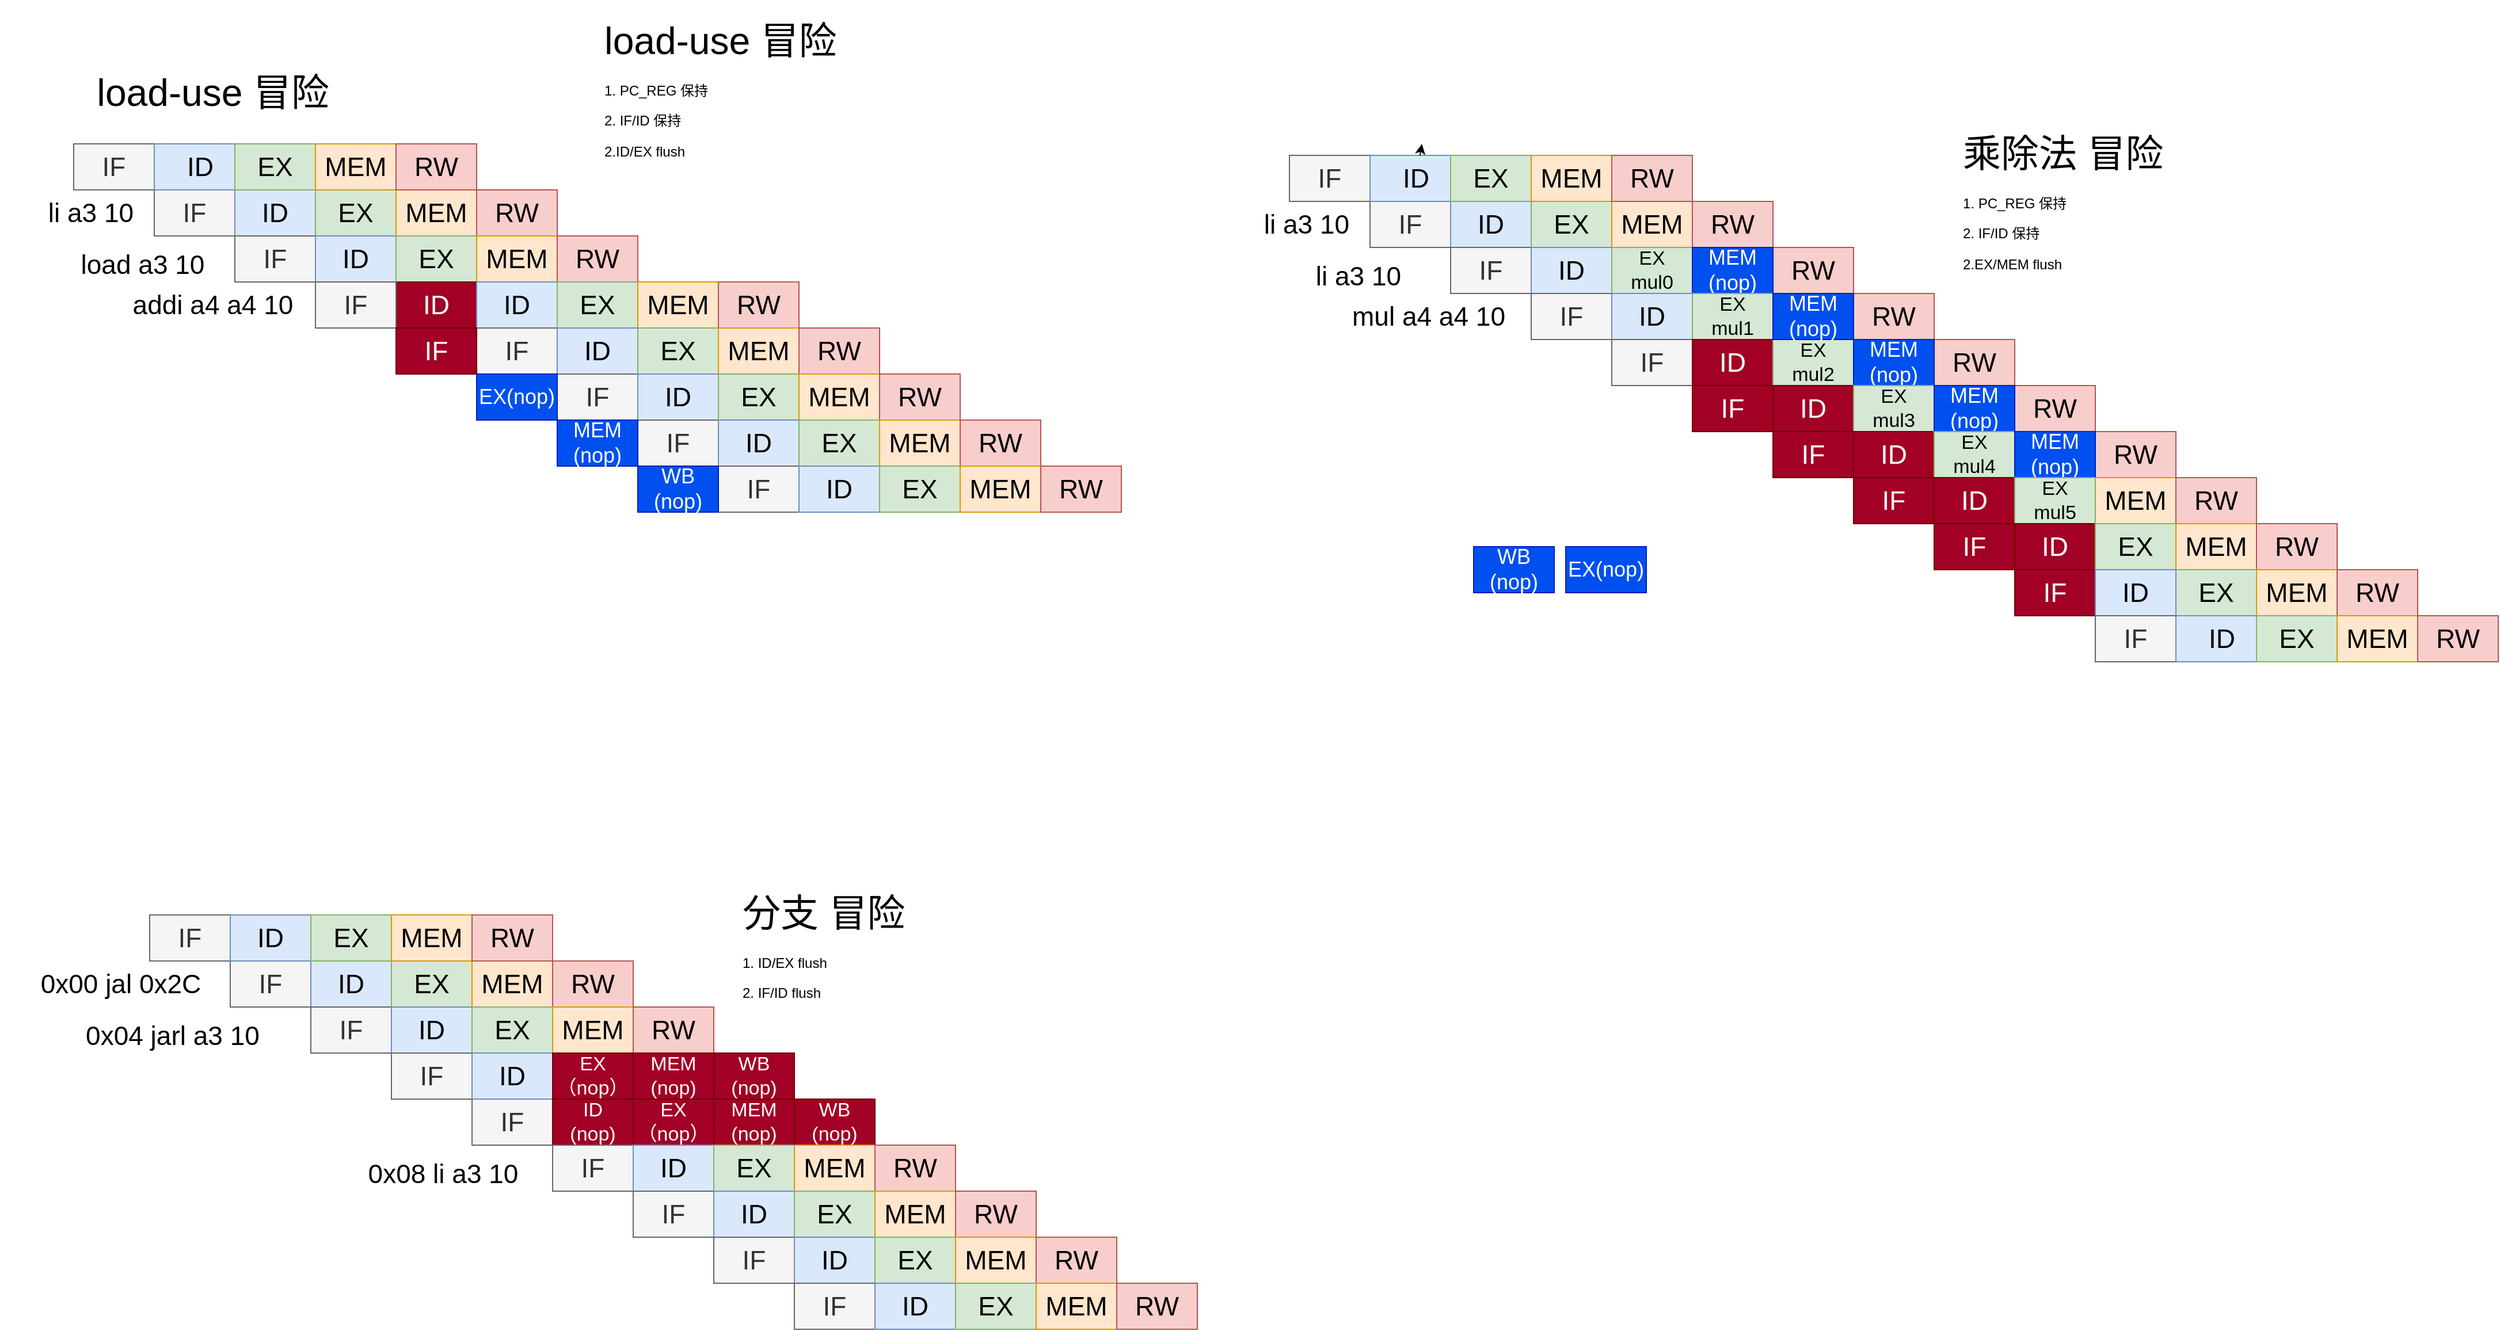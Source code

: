 <mxfile>
    <diagram id="5qtFEe8_QqCSafaba-3f" name="第 1 页">
        <mxGraphModel dx="2449" dy="1829" grid="1" gridSize="10" guides="1" tooltips="1" connect="1" arrows="1" fold="1" page="1" pageScale="1" pageWidth="827" pageHeight="1169" math="0" shadow="0">
            <root>
                <mxCell id="0"/>
                <mxCell id="1" parent="0"/>
                <mxCell id="33" value="" style="group" parent="1" vertex="1" connectable="0">
                    <mxGeometry x="114" y="-200" width="350" height="40" as="geometry"/>
                </mxCell>
                <mxCell id="28" value="IF" style="whiteSpace=wrap;html=1;align=center;fontSize=23;fillColor=#f5f5f5;fontColor=#333333;strokeColor=#666666;" parent="33" vertex="1">
                    <mxGeometry width="70" height="40" as="geometry"/>
                </mxCell>
                <mxCell id="29" value="ID" style="whiteSpace=wrap;html=1;align=center;fontSize=23;fillColor=#dae8fc;strokeColor=#6c8ebf;" parent="33" vertex="1">
                    <mxGeometry x="70" width="70" height="40" as="geometry"/>
                </mxCell>
                <mxCell id="30" value="EX" style="whiteSpace=wrap;html=1;align=center;fontSize=23;fillColor=#d5e8d4;strokeColor=#82b366;" parent="33" vertex="1">
                    <mxGeometry x="140" width="70" height="40" as="geometry"/>
                </mxCell>
                <mxCell id="31" value="MEM" style="whiteSpace=wrap;html=1;align=center;fontSize=23;fillColor=#ffe6cc;strokeColor=#d79b00;" parent="33" vertex="1">
                    <mxGeometry x="210" width="70" height="40" as="geometry"/>
                </mxCell>
                <mxCell id="32" value="RW" style="whiteSpace=wrap;html=1;align=center;fontSize=23;fillColor=#f8cecc;strokeColor=#b85450;" parent="33" vertex="1">
                    <mxGeometry x="280" width="70" height="40" as="geometry"/>
                </mxCell>
                <mxCell id="36" value="" style="group" parent="1" vertex="1" connectable="0">
                    <mxGeometry x="184" y="-160" width="350" height="40" as="geometry"/>
                </mxCell>
                <mxCell id="37" value="IF" style="whiteSpace=wrap;html=1;align=center;fontSize=23;fillColor=#f5f5f5;fontColor=#333333;strokeColor=#666666;" parent="36" vertex="1">
                    <mxGeometry width="70" height="40" as="geometry"/>
                </mxCell>
                <mxCell id="38" value="ID" style="whiteSpace=wrap;html=1;align=center;fontSize=23;fillColor=#dae8fc;strokeColor=#6c8ebf;" parent="36" vertex="1">
                    <mxGeometry x="70" width="70" height="40" as="geometry"/>
                </mxCell>
                <mxCell id="39" value="EX" style="whiteSpace=wrap;html=1;align=center;fontSize=23;fillColor=#d5e8d4;strokeColor=#82b366;" parent="36" vertex="1">
                    <mxGeometry x="140" width="70" height="40" as="geometry"/>
                </mxCell>
                <mxCell id="40" value="MEM" style="whiteSpace=wrap;html=1;align=center;fontSize=23;fillColor=#ffe6cc;strokeColor=#d79b00;" parent="36" vertex="1">
                    <mxGeometry x="210" width="70" height="40" as="geometry"/>
                </mxCell>
                <mxCell id="41" value="RW" style="whiteSpace=wrap;html=1;align=center;fontSize=23;fillColor=#f8cecc;strokeColor=#b85450;" parent="36" vertex="1">
                    <mxGeometry x="280" width="70" height="40" as="geometry"/>
                </mxCell>
                <mxCell id="60" value="" style="group" parent="1" vertex="1" connectable="0">
                    <mxGeometry x="44" y="-240" width="350" height="40" as="geometry"/>
                </mxCell>
                <mxCell id="61" value="IF" style="whiteSpace=wrap;html=1;align=center;fontSize=23;fillColor=#f5f5f5;fontColor=#333333;strokeColor=#666666;" parent="60" vertex="1">
                    <mxGeometry width="70" height="40" as="geometry"/>
                </mxCell>
                <mxCell id="62" value="ID" style="whiteSpace=wrap;html=1;align=center;fontSize=23;fillColor=#dae8fc;strokeColor=#6c8ebf;" parent="60" vertex="1">
                    <mxGeometry x="70" width="80" height="40" as="geometry"/>
                </mxCell>
                <mxCell id="63" value="EX" style="whiteSpace=wrap;html=1;align=center;fontSize=23;fillColor=#d5e8d4;strokeColor=#82b366;" parent="60" vertex="1">
                    <mxGeometry x="140" width="70" height="40" as="geometry"/>
                </mxCell>
                <mxCell id="64" value="MEM" style="whiteSpace=wrap;html=1;align=center;fontSize=23;fillColor=#ffe6cc;strokeColor=#d79b00;" parent="60" vertex="1">
                    <mxGeometry x="210" width="70" height="40" as="geometry"/>
                </mxCell>
                <mxCell id="65" value="RW" style="whiteSpace=wrap;html=1;align=center;fontSize=23;fillColor=#f8cecc;strokeColor=#b85450;" parent="60" vertex="1">
                    <mxGeometry x="280" width="70" height="40" as="geometry"/>
                </mxCell>
                <mxCell id="67" value="li a3 10" style="text;html=1;strokeColor=none;fillColor=none;align=center;verticalAlign=middle;whiteSpace=wrap;rounded=0;fontSize=23;" parent="1" vertex="1">
                    <mxGeometry x="14" y="-195" width="90" height="30" as="geometry"/>
                </mxCell>
                <mxCell id="71" value="load a3 10" style="text;html=1;strokeColor=none;fillColor=none;align=center;verticalAlign=middle;whiteSpace=wrap;rounded=0;fontSize=23;" parent="1" vertex="1">
                    <mxGeometry x="44" y="-150" width="120" height="30" as="geometry"/>
                </mxCell>
                <mxCell id="78" value="ID" style="whiteSpace=wrap;html=1;align=center;fontSize=23;fillColor=#a20025;fontColor=#ffffff;strokeColor=#6F0000;" parent="1" vertex="1">
                    <mxGeometry x="324" y="-120" width="70" height="40" as="geometry"/>
                </mxCell>
                <mxCell id="43" value="IF" style="whiteSpace=wrap;html=1;align=center;fontSize=23;fillColor=#f5f5f5;fontColor=#333333;strokeColor=#666666;" parent="1" vertex="1">
                    <mxGeometry x="254" y="-120" width="70" height="40" as="geometry"/>
                </mxCell>
                <mxCell id="44" value="ID" style="whiteSpace=wrap;html=1;align=center;fontSize=23;fillColor=#dae8fc;strokeColor=#6c8ebf;" parent="1" vertex="1">
                    <mxGeometry x="394" y="-120" width="70" height="40" as="geometry"/>
                </mxCell>
                <mxCell id="45" value="EX" style="whiteSpace=wrap;html=1;align=center;fontSize=23;fillColor=#d5e8d4;strokeColor=#82b366;" parent="1" vertex="1">
                    <mxGeometry x="464" y="-120" width="70" height="40" as="geometry"/>
                </mxCell>
                <mxCell id="46" value="MEM" style="whiteSpace=wrap;html=1;align=center;fontSize=23;fillColor=#ffe6cc;strokeColor=#d79b00;" parent="1" vertex="1">
                    <mxGeometry x="534" y="-120" width="70" height="40" as="geometry"/>
                </mxCell>
                <mxCell id="47" value="RW" style="whiteSpace=wrap;html=1;align=center;fontSize=23;fillColor=#f8cecc;strokeColor=#b85450;" parent="1" vertex="1">
                    <mxGeometry x="604" y="-120" width="70" height="40" as="geometry"/>
                </mxCell>
                <mxCell id="83" value="" style="group" parent="1" vertex="1" connectable="0">
                    <mxGeometry x="180" y="470" width="350" height="40" as="geometry"/>
                </mxCell>
                <mxCell id="84" value="IF" style="whiteSpace=wrap;html=1;align=center;fontSize=23;fillColor=#f5f5f5;fontColor=#333333;strokeColor=#666666;" parent="83" vertex="1">
                    <mxGeometry width="70" height="40" as="geometry"/>
                </mxCell>
                <mxCell id="85" value="ID" style="whiteSpace=wrap;html=1;align=center;fontSize=23;fillColor=#dae8fc;strokeColor=#6c8ebf;" parent="83" vertex="1">
                    <mxGeometry x="70" width="70" height="40" as="geometry"/>
                </mxCell>
                <mxCell id="86" value="EX" style="whiteSpace=wrap;html=1;align=center;fontSize=23;fillColor=#d5e8d4;strokeColor=#82b366;" parent="83" vertex="1">
                    <mxGeometry x="140" width="70" height="40" as="geometry"/>
                </mxCell>
                <mxCell id="87" value="MEM" style="whiteSpace=wrap;html=1;align=center;fontSize=23;fillColor=#ffe6cc;strokeColor=#d79b00;" parent="83" vertex="1">
                    <mxGeometry x="210" width="70" height="40" as="geometry"/>
                </mxCell>
                <mxCell id="88" value="RW" style="whiteSpace=wrap;html=1;align=center;fontSize=23;fillColor=#f8cecc;strokeColor=#b85450;" parent="83" vertex="1">
                    <mxGeometry x="280" width="70" height="40" as="geometry"/>
                </mxCell>
                <mxCell id="89" value="0x00 jal 0x2C" style="text;html=1;strokeColor=none;fillColor=none;align=center;verticalAlign=middle;whiteSpace=wrap;rounded=0;fontSize=23;" parent="1" vertex="1">
                    <mxGeometry x="-20" y="475" width="210" height="30" as="geometry"/>
                </mxCell>
                <mxCell id="90" value="0x04 jarl a3 10" style="text;html=1;strokeColor=none;fillColor=none;align=center;verticalAlign=middle;whiteSpace=wrap;rounded=0;fontSize=23;" parent="1" vertex="1">
                    <mxGeometry x="40" y="520" width="180" height="30" as="geometry"/>
                </mxCell>
                <mxCell id="91" value="" style="group" parent="1" vertex="1" connectable="0">
                    <mxGeometry x="250" y="510" width="350" height="40" as="geometry"/>
                </mxCell>
                <mxCell id="92" value="IF" style="whiteSpace=wrap;html=1;align=center;fontSize=23;fillColor=#f5f5f5;fontColor=#333333;strokeColor=#666666;" parent="91" vertex="1">
                    <mxGeometry width="70" height="40" as="geometry"/>
                </mxCell>
                <mxCell id="93" value="ID" style="whiteSpace=wrap;html=1;align=center;fontSize=23;fillColor=#dae8fc;strokeColor=#6c8ebf;" parent="91" vertex="1">
                    <mxGeometry x="70" width="70" height="40" as="geometry"/>
                </mxCell>
                <mxCell id="94" value="EX" style="whiteSpace=wrap;html=1;align=center;fontSize=23;fillColor=#d5e8d4;strokeColor=#82b366;" parent="91" vertex="1">
                    <mxGeometry x="140" width="70" height="40" as="geometry"/>
                </mxCell>
                <mxCell id="95" value="MEM" style="whiteSpace=wrap;html=1;align=center;fontSize=23;fillColor=#ffe6cc;strokeColor=#d79b00;" parent="91" vertex="1">
                    <mxGeometry x="210" width="70" height="40" as="geometry"/>
                </mxCell>
                <mxCell id="96" value="RW" style="whiteSpace=wrap;html=1;align=center;fontSize=23;fillColor=#f8cecc;strokeColor=#b85450;" parent="91" vertex="1">
                    <mxGeometry x="280" width="70" height="40" as="geometry"/>
                </mxCell>
                <mxCell id="98" value="" style="group" parent="1" vertex="1" connectable="0">
                    <mxGeometry x="390" y="590" width="350" height="40" as="geometry"/>
                </mxCell>
                <mxCell id="99" value="IF" style="whiteSpace=wrap;html=1;align=center;fontSize=23;fillColor=#f5f5f5;fontColor=#333333;strokeColor=#666666;" parent="98" vertex="1">
                    <mxGeometry width="70" height="40" as="geometry"/>
                </mxCell>
                <mxCell id="134" value="ID&lt;br style=&quot;font-size: 17px;&quot;&gt;(nop)" style="whiteSpace=wrap;html=1;align=center;fontSize=17;fillColor=#a20025;fontColor=#ffffff;strokeColor=#6F0000;" parent="98" vertex="1">
                    <mxGeometry x="70" width="70" height="40" as="geometry"/>
                </mxCell>
                <mxCell id="180" value="EX&lt;br style=&quot;font-size: 17px;&quot;&gt;（nop）" style="whiteSpace=wrap;html=1;align=center;fontSize=17;fillColor=#a20025;fontColor=#ffffff;strokeColor=#6F0000;" parent="98" vertex="1">
                    <mxGeometry x="140" width="70" height="40" as="geometry"/>
                </mxCell>
                <mxCell id="181" value="MEM&lt;br style=&quot;font-size: 17px;&quot;&gt;(nop)" style="whiteSpace=wrap;html=1;align=center;fontSize=17;fillColor=#a20025;fontColor=#ffffff;strokeColor=#6F0000;" parent="98" vertex="1">
                    <mxGeometry x="210" width="70" height="40" as="geometry"/>
                </mxCell>
                <mxCell id="182" value="WB&lt;br style=&quot;font-size: 17px;&quot;&gt;(nop)" style="whiteSpace=wrap;html=1;align=center;fontSize=17;fillColor=#a20025;fontColor=#ffffff;strokeColor=#6F0000;" parent="98" vertex="1">
                    <mxGeometry x="280" width="70" height="40" as="geometry"/>
                </mxCell>
                <mxCell id="104" value="0x08 li a3 10" style="text;html=1;strokeColor=none;fillColor=none;align=center;verticalAlign=middle;whiteSpace=wrap;rounded=0;fontSize=23;" parent="1" vertex="1">
                    <mxGeometry x="290" y="640" width="150" height="30" as="geometry"/>
                </mxCell>
                <mxCell id="105" value="" style="group;fontSize=11;" parent="1" vertex="1" connectable="0">
                    <mxGeometry x="320" y="550" width="350" height="40" as="geometry"/>
                </mxCell>
                <mxCell id="106" value="IF" style="whiteSpace=wrap;html=1;align=center;fontSize=23;fillColor=#f5f5f5;fontColor=#333333;strokeColor=#666666;" parent="105" vertex="1">
                    <mxGeometry width="70" height="40" as="geometry"/>
                </mxCell>
                <mxCell id="107" value="ID" style="whiteSpace=wrap;html=1;align=center;fontSize=23;fillColor=#dae8fc;strokeColor=#6c8ebf;" parent="105" vertex="1">
                    <mxGeometry x="70" width="70" height="40" as="geometry"/>
                </mxCell>
                <mxCell id="81" value="EX&lt;br style=&quot;font-size: 17px;&quot;&gt;（nop）" style="whiteSpace=wrap;html=1;align=center;fontSize=17;fillColor=#a20025;fontColor=#ffffff;strokeColor=#6F0000;" parent="105" vertex="1">
                    <mxGeometry x="140" width="70" height="40" as="geometry"/>
                </mxCell>
                <mxCell id="140" value="MEM&lt;br style=&quot;font-size: 17px;&quot;&gt;(nop)" style="whiteSpace=wrap;html=1;align=center;fontSize=17;fillColor=#a20025;fontColor=#ffffff;strokeColor=#6F0000;" parent="105" vertex="1">
                    <mxGeometry x="210" width="70" height="40" as="geometry"/>
                </mxCell>
                <mxCell id="141" value="WB&lt;br style=&quot;font-size: 17px;&quot;&gt;(nop)" style="whiteSpace=wrap;html=1;align=center;fontSize=17;fillColor=#a20025;fontColor=#ffffff;strokeColor=#6F0000;" parent="105" vertex="1">
                    <mxGeometry x="280" width="70" height="40" as="geometry"/>
                </mxCell>
                <mxCell id="112" value="" style="group" parent="1" vertex="1" connectable="0">
                    <mxGeometry x="460" y="630" width="350" height="40" as="geometry"/>
                </mxCell>
                <mxCell id="113" value="IF" style="whiteSpace=wrap;html=1;align=center;fontSize=23;fillColor=#f5f5f5;fontColor=#333333;strokeColor=#666666;" parent="112" vertex="1">
                    <mxGeometry width="70" height="40" as="geometry"/>
                </mxCell>
                <mxCell id="114" value="ID" style="whiteSpace=wrap;html=1;align=center;fontSize=23;fillColor=#dae8fc;strokeColor=#6c8ebf;" parent="112" vertex="1">
                    <mxGeometry x="70" width="70" height="40" as="geometry"/>
                </mxCell>
                <mxCell id="115" value="EX" style="whiteSpace=wrap;html=1;align=center;fontSize=23;fillColor=#d5e8d4;strokeColor=#82b366;" parent="112" vertex="1">
                    <mxGeometry x="140" width="70" height="40" as="geometry"/>
                </mxCell>
                <mxCell id="116" value="MEM" style="whiteSpace=wrap;html=1;align=center;fontSize=23;fillColor=#ffe6cc;strokeColor=#d79b00;" parent="112" vertex="1">
                    <mxGeometry x="210" width="70" height="40" as="geometry"/>
                </mxCell>
                <mxCell id="117" value="RW" style="whiteSpace=wrap;html=1;align=center;fontSize=23;fillColor=#f8cecc;strokeColor=#b85450;" parent="112" vertex="1">
                    <mxGeometry x="280" width="70" height="40" as="geometry"/>
                </mxCell>
                <mxCell id="118" value="" style="group" parent="1" vertex="1" connectable="0">
                    <mxGeometry x="530" y="670" width="350" height="40" as="geometry"/>
                </mxCell>
                <mxCell id="119" value="IF" style="whiteSpace=wrap;html=1;align=center;fontSize=23;fillColor=#f5f5f5;fontColor=#333333;strokeColor=#666666;" parent="118" vertex="1">
                    <mxGeometry width="70" height="40" as="geometry"/>
                </mxCell>
                <mxCell id="120" value="ID" style="whiteSpace=wrap;html=1;align=center;fontSize=23;fillColor=#dae8fc;strokeColor=#6c8ebf;" parent="118" vertex="1">
                    <mxGeometry x="70" width="70" height="40" as="geometry"/>
                </mxCell>
                <mxCell id="121" value="EX" style="whiteSpace=wrap;html=1;align=center;fontSize=23;fillColor=#d5e8d4;strokeColor=#82b366;" parent="118" vertex="1">
                    <mxGeometry x="140" width="70" height="40" as="geometry"/>
                </mxCell>
                <mxCell id="122" value="MEM" style="whiteSpace=wrap;html=1;align=center;fontSize=23;fillColor=#ffe6cc;strokeColor=#d79b00;" parent="118" vertex="1">
                    <mxGeometry x="210" width="70" height="40" as="geometry"/>
                </mxCell>
                <mxCell id="123" value="RW" style="whiteSpace=wrap;html=1;align=center;fontSize=23;fillColor=#f8cecc;strokeColor=#b85450;" parent="118" vertex="1">
                    <mxGeometry x="280" width="70" height="40" as="geometry"/>
                </mxCell>
                <mxCell id="128" value="" style="group" parent="1" vertex="1" connectable="0">
                    <mxGeometry x="110" y="430" width="350" height="40" as="geometry"/>
                </mxCell>
                <mxCell id="129" value="IF" style="whiteSpace=wrap;html=1;align=center;fontSize=23;fillColor=#f5f5f5;fontColor=#333333;strokeColor=#666666;" parent="128" vertex="1">
                    <mxGeometry width="70" height="40" as="geometry"/>
                </mxCell>
                <mxCell id="130" value="ID" style="whiteSpace=wrap;html=1;align=center;fontSize=23;fillColor=#dae8fc;strokeColor=#6c8ebf;" parent="128" vertex="1">
                    <mxGeometry x="70" width="70" height="40" as="geometry"/>
                </mxCell>
                <mxCell id="131" value="EX" style="whiteSpace=wrap;html=1;align=center;fontSize=23;fillColor=#d5e8d4;strokeColor=#82b366;" parent="128" vertex="1">
                    <mxGeometry x="140" width="70" height="40" as="geometry"/>
                </mxCell>
                <mxCell id="132" value="MEM" style="whiteSpace=wrap;html=1;align=center;fontSize=23;fillColor=#ffe6cc;strokeColor=#d79b00;" parent="128" vertex="1">
                    <mxGeometry x="210" width="70" height="40" as="geometry"/>
                </mxCell>
                <mxCell id="133" value="RW" style="whiteSpace=wrap;html=1;align=center;fontSize=23;fillColor=#f8cecc;strokeColor=#b85450;" parent="128" vertex="1">
                    <mxGeometry x="280" width="70" height="40" as="geometry"/>
                </mxCell>
                <mxCell id="145" value="" style="group;fillColor=#a20025;fontColor=#ffffff;strokeColor=#6F0000;" parent="1" vertex="1" connectable="0">
                    <mxGeometry x="394" y="-80" width="350" height="40" as="geometry"/>
                </mxCell>
                <mxCell id="146" value="IF" style="whiteSpace=wrap;html=1;align=center;fontSize=23;fillColor=#f5f5f5;fontColor=#333333;strokeColor=#666666;" parent="145" vertex="1">
                    <mxGeometry width="70" height="40" as="geometry"/>
                </mxCell>
                <mxCell id="147" value="ID" style="whiteSpace=wrap;html=1;align=center;fontSize=23;fillColor=#dae8fc;strokeColor=#6c8ebf;" parent="145" vertex="1">
                    <mxGeometry x="70" width="70" height="40" as="geometry"/>
                </mxCell>
                <mxCell id="148" value="EX" style="whiteSpace=wrap;html=1;align=center;fontSize=23;fillColor=#d5e8d4;strokeColor=#82b366;" parent="145" vertex="1">
                    <mxGeometry x="140" width="70" height="40" as="geometry"/>
                </mxCell>
                <mxCell id="149" value="MEM" style="whiteSpace=wrap;html=1;align=center;fontSize=23;fillColor=#ffe6cc;strokeColor=#d79b00;" parent="145" vertex="1">
                    <mxGeometry x="210" width="70" height="40" as="geometry"/>
                </mxCell>
                <mxCell id="150" value="RW" style="whiteSpace=wrap;html=1;align=center;fontSize=23;fillColor=#f8cecc;strokeColor=#b85450;" parent="145" vertex="1">
                    <mxGeometry x="280" width="70" height="40" as="geometry"/>
                </mxCell>
                <mxCell id="152" value="IF" style="whiteSpace=wrap;html=1;align=center;fontSize=23;fillColor=#a20025;fontColor=#ffffff;strokeColor=#6F0000;" parent="1" vertex="1">
                    <mxGeometry x="324" y="-80" width="70" height="40" as="geometry"/>
                </mxCell>
                <mxCell id="154" value="" style="group" parent="1" vertex="1" connectable="0">
                    <mxGeometry x="464" y="-40" width="350" height="40" as="geometry"/>
                </mxCell>
                <mxCell id="155" value="IF" style="whiteSpace=wrap;html=1;align=center;fontSize=23;fillColor=#f5f5f5;fontColor=#333333;strokeColor=#666666;" parent="154" vertex="1">
                    <mxGeometry width="70" height="40" as="geometry"/>
                </mxCell>
                <mxCell id="156" value="ID" style="whiteSpace=wrap;html=1;align=center;fontSize=23;fillColor=#dae8fc;strokeColor=#6c8ebf;" parent="154" vertex="1">
                    <mxGeometry x="70" width="70" height="40" as="geometry"/>
                </mxCell>
                <mxCell id="157" value="EX" style="whiteSpace=wrap;html=1;align=center;fontSize=23;fillColor=#d5e8d4;strokeColor=#82b366;" parent="154" vertex="1">
                    <mxGeometry x="140" width="70" height="40" as="geometry"/>
                </mxCell>
                <mxCell id="158" value="MEM" style="whiteSpace=wrap;html=1;align=center;fontSize=23;fillColor=#ffe6cc;strokeColor=#d79b00;" parent="154" vertex="1">
                    <mxGeometry x="210" width="70" height="40" as="geometry"/>
                </mxCell>
                <mxCell id="159" value="RW" style="whiteSpace=wrap;html=1;align=center;fontSize=23;fillColor=#f8cecc;strokeColor=#b85450;" parent="154" vertex="1">
                    <mxGeometry x="280" width="70" height="40" as="geometry"/>
                </mxCell>
                <mxCell id="160" value="EX(nop)" style="whiteSpace=wrap;html=1;align=center;fontSize=18;fillColor=#0050ef;strokeColor=#001DBC;fontColor=#ffffff;" parent="1" vertex="1">
                    <mxGeometry x="394" y="-40" width="70" height="40" as="geometry"/>
                </mxCell>
                <mxCell id="163" value="" style="group" parent="1" vertex="1" connectable="0">
                    <mxGeometry x="534" width="350" height="40" as="geometry"/>
                </mxCell>
                <mxCell id="164" value="IF" style="whiteSpace=wrap;html=1;align=center;fontSize=23;fillColor=#f5f5f5;fontColor=#333333;strokeColor=#666666;" parent="163" vertex="1">
                    <mxGeometry width="70" height="40" as="geometry"/>
                </mxCell>
                <mxCell id="165" value="ID" style="whiteSpace=wrap;html=1;align=center;fontSize=23;fillColor=#dae8fc;strokeColor=#6c8ebf;" parent="163" vertex="1">
                    <mxGeometry x="70" width="70" height="40" as="geometry"/>
                </mxCell>
                <mxCell id="166" value="EX" style="whiteSpace=wrap;html=1;align=center;fontSize=23;fillColor=#d5e8d4;strokeColor=#82b366;" parent="163" vertex="1">
                    <mxGeometry x="140" width="70" height="40" as="geometry"/>
                </mxCell>
                <mxCell id="167" value="MEM" style="whiteSpace=wrap;html=1;align=center;fontSize=23;fillColor=#ffe6cc;strokeColor=#d79b00;" parent="163" vertex="1">
                    <mxGeometry x="210" width="70" height="40" as="geometry"/>
                </mxCell>
                <mxCell id="168" value="RW" style="whiteSpace=wrap;html=1;align=center;fontSize=23;fillColor=#f8cecc;strokeColor=#b85450;" parent="163" vertex="1">
                    <mxGeometry x="280" width="70" height="40" as="geometry"/>
                </mxCell>
                <mxCell id="169" value="MEM&lt;br&gt;(nop)" style="whiteSpace=wrap;html=1;align=center;fontSize=18;fillColor=#0050ef;strokeColor=#001DBC;fontColor=#ffffff;" parent="1" vertex="1">
                    <mxGeometry x="464" width="70" height="40" as="geometry"/>
                </mxCell>
                <mxCell id="170" value="" style="group" parent="1" vertex="1" connectable="0">
                    <mxGeometry x="604" y="40" width="350" height="40" as="geometry"/>
                </mxCell>
                <mxCell id="171" value="IF" style="whiteSpace=wrap;html=1;align=center;fontSize=23;fillColor=#f5f5f5;fontColor=#333333;strokeColor=#666666;" parent="170" vertex="1">
                    <mxGeometry width="70" height="40" as="geometry"/>
                </mxCell>
                <mxCell id="172" value="ID" style="whiteSpace=wrap;html=1;align=center;fontSize=23;fillColor=#dae8fc;strokeColor=#6c8ebf;" parent="170" vertex="1">
                    <mxGeometry x="70" width="70" height="40" as="geometry"/>
                </mxCell>
                <mxCell id="173" value="EX" style="whiteSpace=wrap;html=1;align=center;fontSize=23;fillColor=#d5e8d4;strokeColor=#82b366;" parent="170" vertex="1">
                    <mxGeometry x="140" width="70" height="40" as="geometry"/>
                </mxCell>
                <mxCell id="174" value="MEM" style="whiteSpace=wrap;html=1;align=center;fontSize=23;fillColor=#ffe6cc;strokeColor=#d79b00;" parent="170" vertex="1">
                    <mxGeometry x="210" width="70" height="40" as="geometry"/>
                </mxCell>
                <mxCell id="175" value="RW" style="whiteSpace=wrap;html=1;align=center;fontSize=23;fillColor=#f8cecc;strokeColor=#b85450;" parent="170" vertex="1">
                    <mxGeometry x="280" width="70" height="40" as="geometry"/>
                </mxCell>
                <mxCell id="176" value="WB&lt;br&gt;(nop)" style="whiteSpace=wrap;html=1;align=center;fontSize=18;fillColor=#0050ef;strokeColor=#001DBC;fontColor=#ffffff;" parent="1" vertex="1">
                    <mxGeometry x="534" y="40" width="70" height="40" as="geometry"/>
                </mxCell>
                <mxCell id="177" value="addi a4 a4 10" style="text;html=1;strokeColor=none;fillColor=none;align=center;verticalAlign=middle;whiteSpace=wrap;rounded=0;fontSize=23;" parent="1" vertex="1">
                    <mxGeometry x="90" y="-115" width="150" height="30" as="geometry"/>
                </mxCell>
                <mxCell id="178" value="load-use 冒险" style="text;html=1;strokeColor=none;fillColor=none;align=center;verticalAlign=middle;whiteSpace=wrap;rounded=0;fontSize=33;" parent="1" vertex="1">
                    <mxGeometry x="40" y="-320" width="250" height="70" as="geometry"/>
                </mxCell>
                <mxCell id="183" value="" style="group" parent="1" vertex="1" connectable="0">
                    <mxGeometry x="600" y="710" width="350" height="40" as="geometry"/>
                </mxCell>
                <mxCell id="184" value="IF" style="whiteSpace=wrap;html=1;align=center;fontSize=23;fillColor=#f5f5f5;fontColor=#333333;strokeColor=#666666;" parent="183" vertex="1">
                    <mxGeometry width="70" height="40" as="geometry"/>
                </mxCell>
                <mxCell id="185" value="ID" style="whiteSpace=wrap;html=1;align=center;fontSize=23;fillColor=#dae8fc;strokeColor=#6c8ebf;" parent="183" vertex="1">
                    <mxGeometry x="70" width="70" height="40" as="geometry"/>
                </mxCell>
                <mxCell id="186" value="EX" style="whiteSpace=wrap;html=1;align=center;fontSize=23;fillColor=#d5e8d4;strokeColor=#82b366;" parent="183" vertex="1">
                    <mxGeometry x="140" width="70" height="40" as="geometry"/>
                </mxCell>
                <mxCell id="187" value="MEM" style="whiteSpace=wrap;html=1;align=center;fontSize=23;fillColor=#ffe6cc;strokeColor=#d79b00;" parent="183" vertex="1">
                    <mxGeometry x="210" width="70" height="40" as="geometry"/>
                </mxCell>
                <mxCell id="188" value="RW" style="whiteSpace=wrap;html=1;align=center;fontSize=23;fillColor=#f8cecc;strokeColor=#b85450;" parent="183" vertex="1">
                    <mxGeometry x="280" width="70" height="40" as="geometry"/>
                </mxCell>
                <mxCell id="189" value="" style="group" parent="1" vertex="1" connectable="0">
                    <mxGeometry x="670" y="750" width="350" height="40" as="geometry"/>
                </mxCell>
                <mxCell id="190" value="IF" style="whiteSpace=wrap;html=1;align=center;fontSize=23;fillColor=#f5f5f5;fontColor=#333333;strokeColor=#666666;" parent="189" vertex="1">
                    <mxGeometry width="70" height="40" as="geometry"/>
                </mxCell>
                <mxCell id="191" value="ID" style="whiteSpace=wrap;html=1;align=center;fontSize=23;fillColor=#dae8fc;strokeColor=#6c8ebf;" parent="189" vertex="1">
                    <mxGeometry x="70" width="70" height="40" as="geometry"/>
                </mxCell>
                <mxCell id="192" value="EX" style="whiteSpace=wrap;html=1;align=center;fontSize=23;fillColor=#d5e8d4;strokeColor=#82b366;" parent="189" vertex="1">
                    <mxGeometry x="140" width="70" height="40" as="geometry"/>
                </mxCell>
                <mxCell id="193" value="MEM" style="whiteSpace=wrap;html=1;align=center;fontSize=23;fillColor=#ffe6cc;strokeColor=#d79b00;" parent="189" vertex="1">
                    <mxGeometry x="210" width="70" height="40" as="geometry"/>
                </mxCell>
                <mxCell id="194" value="RW" style="whiteSpace=wrap;html=1;align=center;fontSize=23;fillColor=#f8cecc;strokeColor=#b85450;" parent="189" vertex="1">
                    <mxGeometry x="280" width="70" height="40" as="geometry"/>
                </mxCell>
                <mxCell id="195" value="&lt;h1&gt;&lt;span style=&quot;font-size: 33px ; font-weight: 400 ; text-align: center&quot;&gt;load-use 冒险&lt;/span&gt;&lt;br&gt;&lt;/h1&gt;&lt;p&gt;1. PC_REG 保持&lt;/p&gt;&lt;p&gt;2. IF/ID 保持&lt;/p&gt;&lt;p&gt;2.ID/EX flush&lt;/p&gt;" style="text;html=1;strokeColor=none;fillColor=none;spacing=5;spacingTop=-20;whiteSpace=wrap;overflow=hidden;rounded=0;" vertex="1" parent="1">
                    <mxGeometry x="500" y="-355" width="230" height="155" as="geometry"/>
                </mxCell>
                <mxCell id="196" value="&lt;h1&gt;&lt;span style=&quot;font-size: 33px ; font-weight: 400 ; text-align: center&quot;&gt;分支 冒险&lt;/span&gt;&lt;br&gt;&lt;/h1&gt;&lt;p&gt;1. ID/EX flush&lt;/p&gt;&lt;p&gt;2. IF/ID flush&lt;/p&gt;" style="text;html=1;strokeColor=none;fillColor=none;spacing=5;spacingTop=-20;whiteSpace=wrap;overflow=hidden;rounded=0;" vertex="1" parent="1">
                    <mxGeometry x="620" y="402.5" width="230" height="117.5" as="geometry"/>
                </mxCell>
                <mxCell id="313" value="" style="group" vertex="1" connectable="0" parent="1">
                    <mxGeometry x="1170" y="-190" width="350" height="40" as="geometry"/>
                </mxCell>
                <mxCell id="314" value="IF" style="whiteSpace=wrap;html=1;align=center;fontSize=23;fillColor=#f5f5f5;fontColor=#333333;strokeColor=#666666;" vertex="1" parent="313">
                    <mxGeometry width="70" height="40" as="geometry"/>
                </mxCell>
                <mxCell id="315" value="ID" style="whiteSpace=wrap;html=1;align=center;fontSize=23;fillColor=#dae8fc;strokeColor=#6c8ebf;" vertex="1" parent="313">
                    <mxGeometry x="70" width="70" height="40" as="geometry"/>
                </mxCell>
                <mxCell id="316" value="EX" style="whiteSpace=wrap;html=1;align=center;fontSize=23;fillColor=#d5e8d4;strokeColor=#82b366;" vertex="1" parent="313">
                    <mxGeometry x="140" width="70" height="40" as="geometry"/>
                </mxCell>
                <mxCell id="317" value="MEM" style="whiteSpace=wrap;html=1;align=center;fontSize=23;fillColor=#ffe6cc;strokeColor=#d79b00;" vertex="1" parent="313">
                    <mxGeometry x="210" width="70" height="40" as="geometry"/>
                </mxCell>
                <mxCell id="318" value="RW" style="whiteSpace=wrap;html=1;align=center;fontSize=23;fillColor=#f8cecc;strokeColor=#b85450;" vertex="1" parent="313">
                    <mxGeometry x="280" width="70" height="40" as="geometry"/>
                </mxCell>
                <mxCell id="319" value="" style="group" vertex="1" connectable="0" parent="1">
                    <mxGeometry x="1240" y="-150" width="350" height="40" as="geometry"/>
                </mxCell>
                <mxCell id="320" value="IF" style="whiteSpace=wrap;html=1;align=center;fontSize=23;fillColor=#f5f5f5;fontColor=#333333;strokeColor=#666666;" vertex="1" parent="319">
                    <mxGeometry width="70" height="40" as="geometry"/>
                </mxCell>
                <mxCell id="321" value="ID" style="whiteSpace=wrap;html=1;align=center;fontSize=23;fillColor=#dae8fc;strokeColor=#6c8ebf;" vertex="1" parent="319">
                    <mxGeometry x="70" width="70" height="40" as="geometry"/>
                </mxCell>
                <mxCell id="322" value="EX&lt;br style=&quot;font-size: 17px;&quot;&gt;mul0" style="whiteSpace=wrap;html=1;align=center;fontSize=17;fillColor=#d5e8d4;strokeColor=#82b366;" vertex="1" parent="319">
                    <mxGeometry x="140" width="70" height="40" as="geometry"/>
                </mxCell>
                <mxCell id="324" value="RW" style="whiteSpace=wrap;html=1;align=center;fontSize=23;fillColor=#f8cecc;strokeColor=#b85450;" vertex="1" parent="319">
                    <mxGeometry x="280" width="70" height="40" as="geometry"/>
                </mxCell>
                <mxCell id="359" value="MEM&lt;br&gt;(nop)" style="whiteSpace=wrap;html=1;align=center;fontSize=18;fillColor=#0050ef;strokeColor=#001DBC;fontColor=#ffffff;" vertex="1" parent="319">
                    <mxGeometry x="210" width="70" height="40" as="geometry"/>
                </mxCell>
                <mxCell id="325" value="" style="group" vertex="1" connectable="0" parent="1">
                    <mxGeometry x="1100" y="-230" width="350" height="40" as="geometry"/>
                </mxCell>
                <mxCell id="326" value="IF" style="whiteSpace=wrap;html=1;align=center;fontSize=23;fillColor=#f5f5f5;fontColor=#333333;strokeColor=#666666;" vertex="1" parent="325">
                    <mxGeometry width="70" height="40" as="geometry"/>
                </mxCell>
                <mxCell id="327" value="ID" style="whiteSpace=wrap;html=1;align=center;fontSize=23;fillColor=#dae8fc;strokeColor=#6c8ebf;" vertex="1" parent="325">
                    <mxGeometry x="70" width="80" height="40" as="geometry"/>
                </mxCell>
                <mxCell id="328" value="EX" style="whiteSpace=wrap;html=1;align=center;fontSize=23;fillColor=#d5e8d4;strokeColor=#82b366;" vertex="1" parent="325">
                    <mxGeometry x="140" width="70" height="40" as="geometry"/>
                </mxCell>
                <mxCell id="329" value="MEM" style="whiteSpace=wrap;html=1;align=center;fontSize=23;fillColor=#ffe6cc;strokeColor=#d79b00;" vertex="1" parent="325">
                    <mxGeometry x="210" width="70" height="40" as="geometry"/>
                </mxCell>
                <mxCell id="330" value="RW" style="whiteSpace=wrap;html=1;align=center;fontSize=23;fillColor=#f8cecc;strokeColor=#b85450;" vertex="1" parent="325">
                    <mxGeometry x="280" width="70" height="40" as="geometry"/>
                </mxCell>
                <mxCell id="331" value="li a3 10" style="text;html=1;strokeColor=none;fillColor=none;align=center;verticalAlign=middle;whiteSpace=wrap;rounded=0;fontSize=23;" vertex="1" parent="1">
                    <mxGeometry x="1070" y="-185" width="90" height="30" as="geometry"/>
                </mxCell>
                <mxCell id="332" value="li a3 10" style="text;html=1;strokeColor=none;fillColor=none;align=center;verticalAlign=middle;whiteSpace=wrap;rounded=0;fontSize=23;" vertex="1" parent="1">
                    <mxGeometry x="1100" y="-140" width="120" height="30" as="geometry"/>
                </mxCell>
                <mxCell id="334" value="IF" style="whiteSpace=wrap;html=1;align=center;fontSize=23;fillColor=#f5f5f5;fontColor=#333333;strokeColor=#666666;" vertex="1" parent="1">
                    <mxGeometry x="1310" y="-110" width="70" height="40" as="geometry"/>
                </mxCell>
                <mxCell id="335" value="ID" style="whiteSpace=wrap;html=1;align=center;fontSize=23;fillColor=#dae8fc;strokeColor=#6c8ebf;" vertex="1" parent="1">
                    <mxGeometry x="1380" y="-110" width="70" height="40" as="geometry"/>
                </mxCell>
                <mxCell id="336" value="&lt;span style=&quot;font-size: 17px&quot;&gt;EX&lt;/span&gt;&lt;br style=&quot;font-size: 17px&quot;&gt;&lt;span style=&quot;font-size: 17px&quot;&gt;mul1&lt;/span&gt;" style="whiteSpace=wrap;html=1;align=center;fontSize=17;fillColor=#d5e8d4;strokeColor=#82b366;" vertex="1" parent="1">
                    <mxGeometry x="1450" y="-110" width="70" height="40" as="geometry"/>
                </mxCell>
                <mxCell id="338" value="RW" style="whiteSpace=wrap;html=1;align=center;fontSize=23;fillColor=#f8cecc;strokeColor=#b85450;" vertex="1" parent="1">
                    <mxGeometry x="1590" y="-110" width="70" height="40" as="geometry"/>
                </mxCell>
                <mxCell id="346" value="" style="group;fontSize=11;" vertex="1" connectable="0" parent="1">
                    <mxGeometry x="1380" y="-70" width="350" height="40" as="geometry"/>
                </mxCell>
                <mxCell id="347" value="IF" style="whiteSpace=wrap;html=1;align=center;fontSize=23;fillColor=#f5f5f5;fontColor=#333333;strokeColor=#666666;" vertex="1" parent="346">
                    <mxGeometry width="70" height="40" as="geometry"/>
                </mxCell>
                <mxCell id="348" value="ID" style="whiteSpace=wrap;html=1;align=center;fontSize=23;fillColor=#a20025;strokeColor=#6F0000;fontColor=#ffffff;" vertex="1" parent="346">
                    <mxGeometry x="70" width="70" height="40" as="geometry"/>
                </mxCell>
                <mxCell id="349" value="&lt;span style=&quot;font-size: 17px&quot;&gt;EX&lt;/span&gt;&lt;br style=&quot;font-size: 17px&quot;&gt;&lt;span style=&quot;font-size: 17px&quot;&gt;mul2&lt;/span&gt;" style="whiteSpace=wrap;html=1;align=center;fontSize=17;fillColor=#d5e8d4;strokeColor=#82b366;" vertex="1" parent="346">
                    <mxGeometry x="140" width="70" height="40" as="geometry"/>
                </mxCell>
                <mxCell id="351" value="RW" style="whiteSpace=wrap;html=1;align=center;fontSize=23;fillColor=#f8cecc;strokeColor=#b85450;" vertex="1" parent="346">
                    <mxGeometry x="280" width="70" height="40" as="geometry"/>
                </mxCell>
                <mxCell id="401" value="MEM&lt;br&gt;(nop)" style="whiteSpace=wrap;html=1;align=center;fontSize=18;fillColor=#0050ef;strokeColor=#001DBC;fontColor=#ffffff;" vertex="1" parent="346">
                    <mxGeometry x="210" width="70" height="40" as="geometry"/>
                </mxCell>
                <mxCell id="352" value="EX(nop)" style="whiteSpace=wrap;html=1;align=center;fontSize=18;fillColor=#0050ef;strokeColor=#001DBC;fontColor=#ffffff;" vertex="1" parent="1">
                    <mxGeometry x="1340" y="110" width="70" height="40" as="geometry"/>
                </mxCell>
                <mxCell id="353" value="" style="group" vertex="1" connectable="0" parent="1">
                    <mxGeometry x="1450" y="-30" width="350" height="40" as="geometry"/>
                </mxCell>
                <mxCell id="354" value="IF" style="whiteSpace=wrap;html=1;align=center;fontSize=23;fillColor=#a20025;fontColor=#ffffff;strokeColor=#6F0000;" vertex="1" parent="353">
                    <mxGeometry width="70" height="40" as="geometry"/>
                </mxCell>
                <mxCell id="355" value="ID" style="whiteSpace=wrap;html=1;align=center;fontSize=23;fillColor=#a20025;strokeColor=#6F0000;fontColor=#ffffff;" vertex="1" parent="353">
                    <mxGeometry x="70" width="70" height="40" as="geometry"/>
                </mxCell>
                <mxCell id="358" value="RW" style="whiteSpace=wrap;html=1;align=center;fontSize=23;fillColor=#f8cecc;strokeColor=#b85450;" vertex="1" parent="353">
                    <mxGeometry x="280" width="70" height="40" as="geometry"/>
                </mxCell>
                <mxCell id="383" value="&lt;span style=&quot;font-size: 17px&quot;&gt;EX&lt;/span&gt;&lt;br style=&quot;font-size: 17px&quot;&gt;&lt;span style=&quot;font-size: 17px&quot;&gt;mul3&lt;/span&gt;" style="whiteSpace=wrap;html=1;align=center;fontSize=17;fillColor=#d5e8d4;strokeColor=#82b366;" vertex="1" parent="353">
                    <mxGeometry x="140" width="70" height="40" as="geometry"/>
                </mxCell>
                <mxCell id="402" value="MEM&lt;br&gt;(nop)" style="whiteSpace=wrap;html=1;align=center;fontSize=18;fillColor=#0050ef;strokeColor=#001DBC;fontColor=#ffffff;" vertex="1" parent="353">
                    <mxGeometry x="210" width="70" height="40" as="geometry"/>
                </mxCell>
                <mxCell id="360" value="" style="group" vertex="1" connectable="0" parent="1">
                    <mxGeometry x="1520" y="10" width="350" height="40" as="geometry"/>
                </mxCell>
                <mxCell id="361" value="IF" style="whiteSpace=wrap;html=1;align=center;fontSize=23;fillColor=#a20025;fontColor=#ffffff;strokeColor=#6F0000;" vertex="1" parent="360">
                    <mxGeometry width="70" height="40" as="geometry"/>
                </mxCell>
                <mxCell id="362" value="ID" style="whiteSpace=wrap;html=1;align=center;fontSize=23;fillColor=#a20025;strokeColor=#6F0000;fontColor=#ffffff;" vertex="1" parent="360">
                    <mxGeometry x="70" width="70" height="40" as="geometry"/>
                </mxCell>
                <mxCell id="365" value="RW" style="whiteSpace=wrap;html=1;align=center;fontSize=23;fillColor=#f8cecc;strokeColor=#b85450;" vertex="1" parent="360">
                    <mxGeometry x="280" width="70" height="40" as="geometry"/>
                </mxCell>
                <mxCell id="385" value="&lt;span style=&quot;font-size: 17px&quot;&gt;EX&lt;/span&gt;&lt;br style=&quot;font-size: 17px&quot;&gt;&lt;span style=&quot;font-size: 17px&quot;&gt;mul4&lt;/span&gt;" style="whiteSpace=wrap;html=1;align=center;fontSize=17;fillColor=#d5e8d4;strokeColor=#82b366;" vertex="1" parent="360">
                    <mxGeometry x="140" width="70" height="40" as="geometry"/>
                </mxCell>
                <mxCell id="403" value="MEM&lt;br&gt;(nop)" style="whiteSpace=wrap;html=1;align=center;fontSize=18;fillColor=#0050ef;strokeColor=#001DBC;fontColor=#ffffff;" vertex="1" parent="360">
                    <mxGeometry x="210" width="70" height="40" as="geometry"/>
                </mxCell>
                <mxCell id="366" value="WB&lt;br&gt;(nop)" style="whiteSpace=wrap;html=1;align=center;fontSize=18;fillColor=#0050ef;strokeColor=#001DBC;fontColor=#ffffff;" vertex="1" parent="1">
                    <mxGeometry x="1260" y="110" width="70" height="40" as="geometry"/>
                </mxCell>
                <mxCell id="367" value="mul a4 a4 10" style="text;html=1;strokeColor=none;fillColor=none;align=center;verticalAlign=middle;whiteSpace=wrap;rounded=0;fontSize=23;" vertex="1" parent="1">
                    <mxGeometry x="1146" y="-105" width="150" height="30" as="geometry"/>
                </mxCell>
                <mxCell id="369" value="&lt;h1&gt;&lt;span style=&quot;font-size: 33px ; font-weight: 400 ; text-align: center&quot;&gt;乘除法 冒险&lt;/span&gt;&lt;br&gt;&lt;/h1&gt;&lt;p&gt;1. PC_REG 保持&lt;/p&gt;&lt;p&gt;2. IF/ID 保持&lt;/p&gt;&lt;p&gt;2.EX/MEM flush&lt;/p&gt;" style="text;html=1;strokeColor=none;fillColor=none;spacing=5;spacingTop=-20;whiteSpace=wrap;overflow=hidden;rounded=0;" vertex="1" parent="1">
                    <mxGeometry x="1680" y="-257.5" width="230" height="155" as="geometry"/>
                </mxCell>
                <mxCell id="371" value="" style="group" vertex="1" connectable="0" parent="1">
                    <mxGeometry x="1590" y="50" width="350" height="40" as="geometry"/>
                </mxCell>
                <mxCell id="372" value="IF" style="whiteSpace=wrap;html=1;align=center;fontSize=23;fillColor=#a20025;fontColor=#ffffff;strokeColor=#6F0000;" vertex="1" parent="371">
                    <mxGeometry width="70" height="40" as="geometry"/>
                </mxCell>
                <mxCell id="373" value="ID" style="whiteSpace=wrap;html=1;align=center;fontSize=23;fillColor=#a20025;strokeColor=#6F0000;fontColor=#ffffff;" vertex="1" parent="371">
                    <mxGeometry x="70" width="70" height="40" as="geometry"/>
                </mxCell>
                <mxCell id="375" value="MEM" style="whiteSpace=wrap;html=1;align=center;fontSize=23;fillColor=#ffe6cc;strokeColor=#d79b00;" vertex="1" parent="371">
                    <mxGeometry x="210" width="70" height="40" as="geometry"/>
                </mxCell>
                <mxCell id="376" value="RW" style="whiteSpace=wrap;html=1;align=center;fontSize=23;fillColor=#f8cecc;strokeColor=#b85450;" vertex="1" parent="371">
                    <mxGeometry x="280" width="70" height="40" as="geometry"/>
                </mxCell>
                <mxCell id="384" value="&lt;span style=&quot;font-size: 17px&quot;&gt;EX&lt;/span&gt;&lt;br style=&quot;font-size: 17px&quot;&gt;&lt;span style=&quot;font-size: 17px&quot;&gt;mul5&lt;/span&gt;" style="whiteSpace=wrap;html=1;align=center;fontSize=17;fillColor=#d5e8d4;strokeColor=#82b366;" vertex="1" parent="371">
                    <mxGeometry x="140" width="70" height="40" as="geometry"/>
                </mxCell>
                <mxCell id="377" value="" style="group" vertex="1" connectable="0" parent="1">
                    <mxGeometry x="1660" y="90" width="350" height="40" as="geometry"/>
                </mxCell>
                <mxCell id="378" value="IF" style="whiteSpace=wrap;html=1;align=center;fontSize=23;fillColor=#a20025;fontColor=#ffffff;strokeColor=#6F0000;" vertex="1" parent="377">
                    <mxGeometry width="70" height="40" as="geometry"/>
                </mxCell>
                <mxCell id="379" value="ID" style="whiteSpace=wrap;html=1;align=center;fontSize=23;fillColor=#a20025;strokeColor=#6F0000;fontColor=#ffffff;" vertex="1" parent="377">
                    <mxGeometry x="70" width="70" height="40" as="geometry"/>
                </mxCell>
                <mxCell id="380" value="EX" style="whiteSpace=wrap;html=1;align=center;fontSize=23;fillColor=#d5e8d4;strokeColor=#82b366;" vertex="1" parent="377">
                    <mxGeometry x="140" width="70" height="40" as="geometry"/>
                </mxCell>
                <mxCell id="381" value="MEM" style="whiteSpace=wrap;html=1;align=center;fontSize=23;fillColor=#ffe6cc;strokeColor=#d79b00;" vertex="1" parent="377">
                    <mxGeometry x="210" width="70" height="40" as="geometry"/>
                </mxCell>
                <mxCell id="382" value="RW" style="whiteSpace=wrap;html=1;align=center;fontSize=23;fillColor=#f8cecc;strokeColor=#b85450;" vertex="1" parent="377">
                    <mxGeometry x="280" width="70" height="40" as="geometry"/>
                </mxCell>
                <mxCell id="386" value="" style="group" vertex="1" connectable="0" parent="1">
                    <mxGeometry x="1730" y="130" width="350" height="40" as="geometry"/>
                </mxCell>
                <mxCell id="387" value="IF" style="whiteSpace=wrap;html=1;align=center;fontSize=23;fillColor=#a20025;fontColor=#ffffff;strokeColor=#6F0000;" vertex="1" parent="386">
                    <mxGeometry width="70" height="40" as="geometry"/>
                </mxCell>
                <mxCell id="389" value="EX" style="whiteSpace=wrap;html=1;align=center;fontSize=23;fillColor=#d5e8d4;strokeColor=#82b366;" vertex="1" parent="386">
                    <mxGeometry x="140" width="70" height="40" as="geometry"/>
                </mxCell>
                <mxCell id="390" value="MEM" style="whiteSpace=wrap;html=1;align=center;fontSize=23;fillColor=#ffe6cc;strokeColor=#d79b00;" vertex="1" parent="386">
                    <mxGeometry x="210" width="70" height="40" as="geometry"/>
                </mxCell>
                <mxCell id="391" value="RW" style="whiteSpace=wrap;html=1;align=center;fontSize=23;fillColor=#f8cecc;strokeColor=#b85450;" vertex="1" parent="386">
                    <mxGeometry x="280" width="70" height="40" as="geometry"/>
                </mxCell>
                <mxCell id="392" value="ID" style="whiteSpace=wrap;html=1;align=center;fontSize=23;fillColor=#dae8fc;strokeColor=#6c8ebf;" vertex="1" parent="386">
                    <mxGeometry x="70" width="70" height="40" as="geometry"/>
                </mxCell>
                <mxCell id="394" value="" style="group" vertex="1" connectable="0" parent="1">
                    <mxGeometry x="1800" y="170" width="350" height="40" as="geometry"/>
                </mxCell>
                <mxCell id="395" value="IF" style="whiteSpace=wrap;html=1;align=center;fontSize=23;fillColor=#f5f5f5;fontColor=#333333;strokeColor=#666666;" vertex="1" parent="394">
                    <mxGeometry width="70" height="40" as="geometry"/>
                </mxCell>
                <mxCell id="396" value="ID" style="whiteSpace=wrap;html=1;align=center;fontSize=23;fillColor=#dae8fc;strokeColor=#6c8ebf;" vertex="1" parent="394">
                    <mxGeometry x="70" width="80" height="40" as="geometry"/>
                </mxCell>
                <mxCell id="397" value="EX" style="whiteSpace=wrap;html=1;align=center;fontSize=23;fillColor=#d5e8d4;strokeColor=#82b366;" vertex="1" parent="394">
                    <mxGeometry x="140" width="70" height="40" as="geometry"/>
                </mxCell>
                <mxCell id="398" value="MEM" style="whiteSpace=wrap;html=1;align=center;fontSize=23;fillColor=#ffe6cc;strokeColor=#d79b00;" vertex="1" parent="394">
                    <mxGeometry x="210" width="70" height="40" as="geometry"/>
                </mxCell>
                <mxCell id="399" value="RW" style="whiteSpace=wrap;html=1;align=center;fontSize=23;fillColor=#f8cecc;strokeColor=#b85450;" vertex="1" parent="394">
                    <mxGeometry x="280" width="70" height="40" as="geometry"/>
                </mxCell>
                <mxCell id="400" value="MEM&lt;br&gt;(nop)" style="whiteSpace=wrap;html=1;align=center;fontSize=18;fillColor=#0050ef;strokeColor=#001DBC;fontColor=#ffffff;" vertex="1" parent="1">
                    <mxGeometry x="1520" y="-110" width="70" height="40" as="geometry"/>
                </mxCell>
                <mxCell id="404" value="" style="edgeStyle=none;html=1;fontSize=17;" edge="1" parent="1" source="327">
                    <mxGeometry relative="1" as="geometry">
                        <mxPoint x="1215.077" y="-240.0" as="targetPoint"/>
                    </mxGeometry>
                </mxCell>
            </root>
        </mxGraphModel>
    </diagram>
</mxfile>